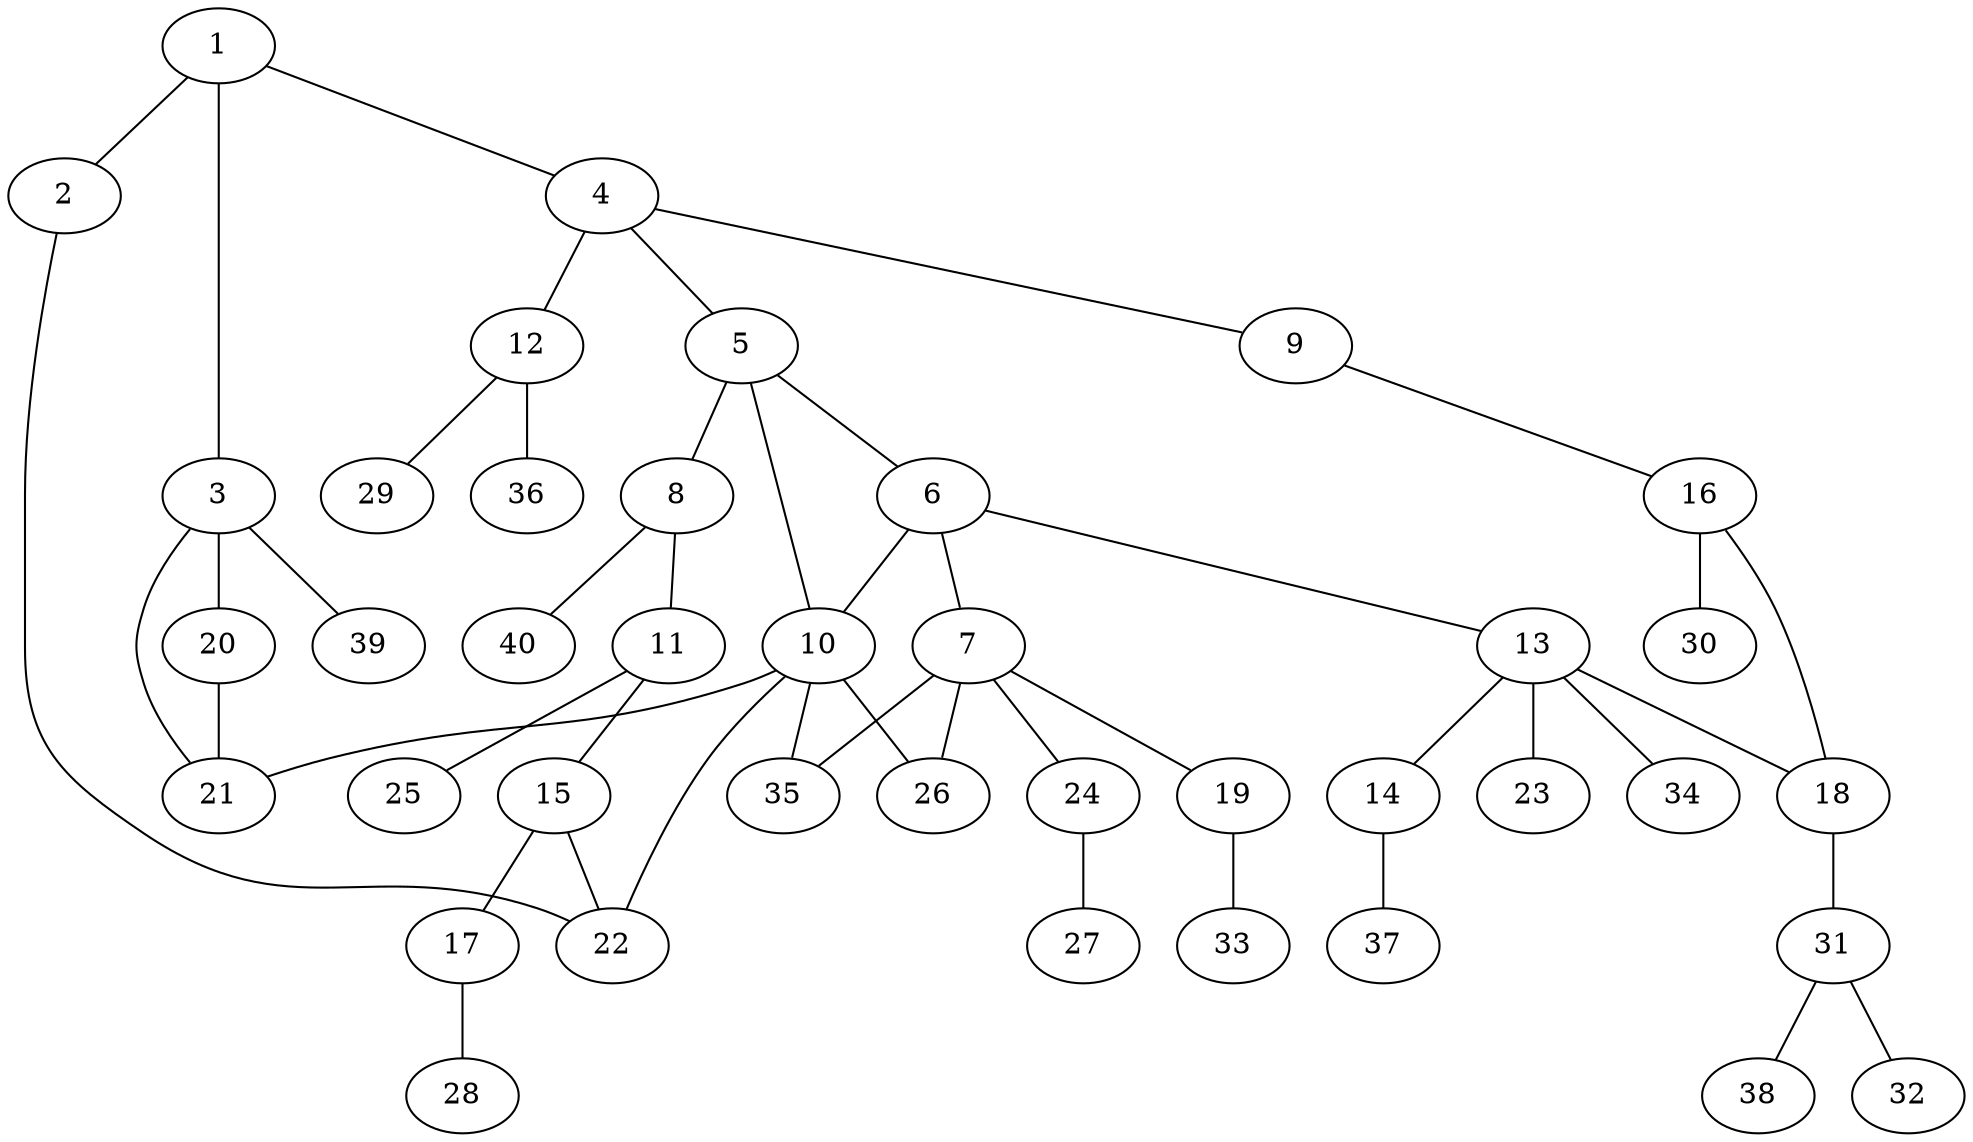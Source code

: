 graph graphname {1--2
1--3
1--4
2--22
3--20
3--21
3--39
4--5
4--9
4--12
5--6
5--8
5--10
6--7
6--10
6--13
7--19
7--24
7--26
7--35
8--11
8--40
9--16
10--21
10--22
10--26
10--35
11--15
11--25
12--29
12--36
13--14
13--18
13--23
13--34
14--37
15--17
15--22
16--18
16--30
17--28
18--31
19--33
20--21
24--27
31--32
31--38
}